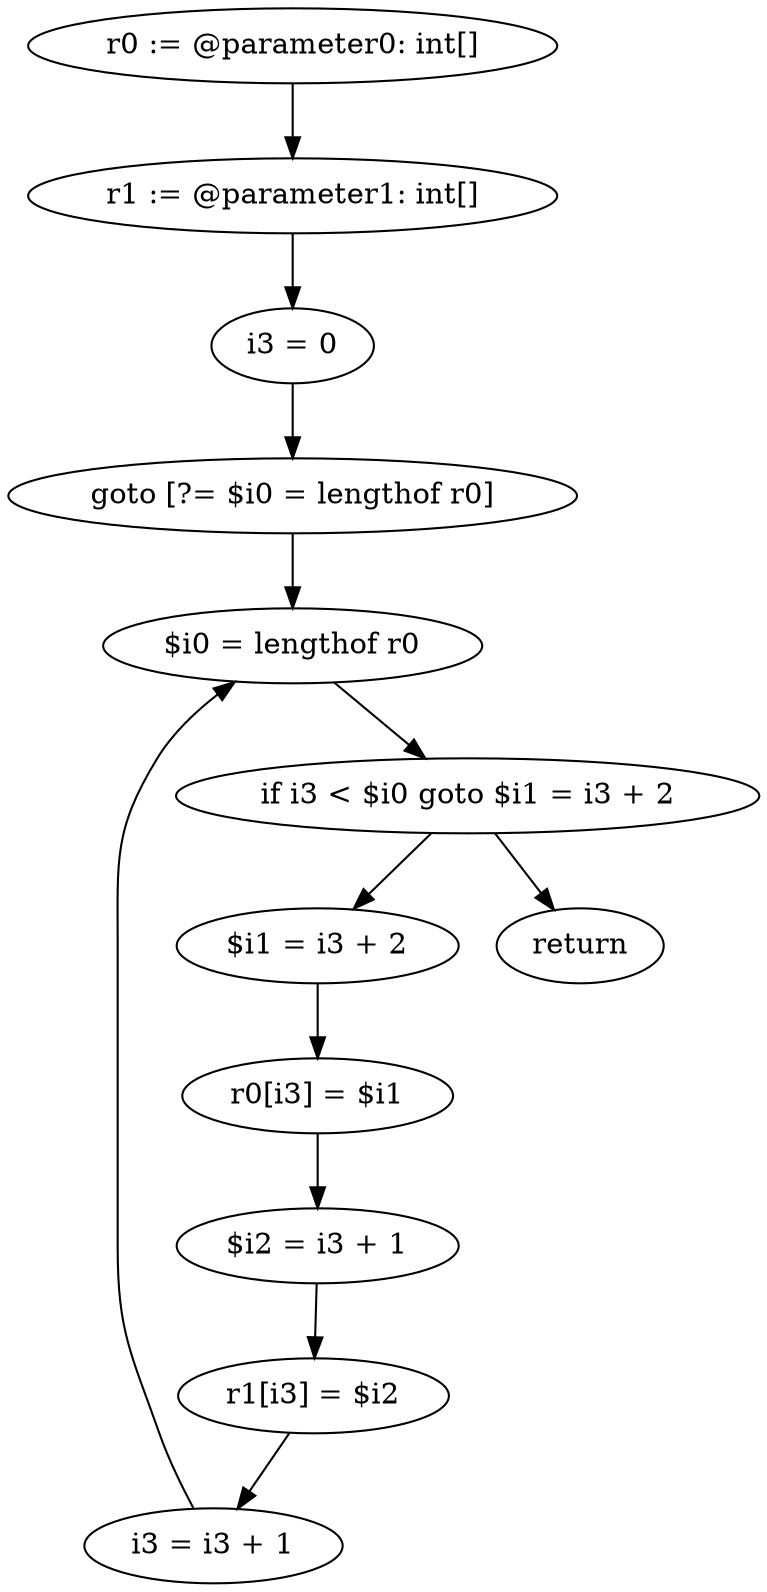 digraph "unitGraph" {
    "r0 := @parameter0: int[]"
    "r1 := @parameter1: int[]"
    "i3 = 0"
    "goto [?= $i0 = lengthof r0]"
    "$i1 = i3 + 2"
    "r0[i3] = $i1"
    "$i2 = i3 + 1"
    "r1[i3] = $i2"
    "i3 = i3 + 1"
    "$i0 = lengthof r0"
    "if i3 < $i0 goto $i1 = i3 + 2"
    "return"
    "r0 := @parameter0: int[]"->"r1 := @parameter1: int[]";
    "r1 := @parameter1: int[]"->"i3 = 0";
    "i3 = 0"->"goto [?= $i0 = lengthof r0]";
    "goto [?= $i0 = lengthof r0]"->"$i0 = lengthof r0";
    "$i1 = i3 + 2"->"r0[i3] = $i1";
    "r0[i3] = $i1"->"$i2 = i3 + 1";
    "$i2 = i3 + 1"->"r1[i3] = $i2";
    "r1[i3] = $i2"->"i3 = i3 + 1";
    "i3 = i3 + 1"->"$i0 = lengthof r0";
    "$i0 = lengthof r0"->"if i3 < $i0 goto $i1 = i3 + 2";
    "if i3 < $i0 goto $i1 = i3 + 2"->"return";
    "if i3 < $i0 goto $i1 = i3 + 2"->"$i1 = i3 + 2";
}
